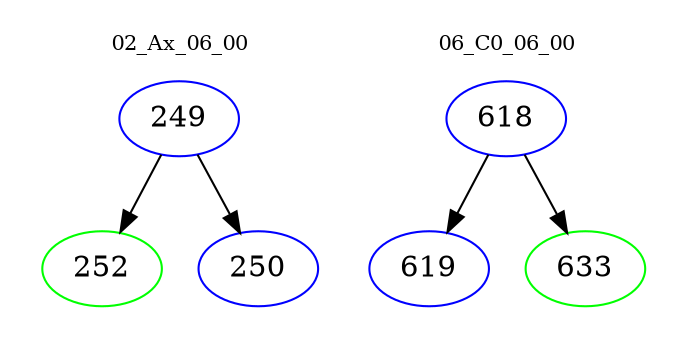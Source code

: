digraph{
subgraph cluster_0 {
color = white
label = "02_Ax_06_00";
fontsize=10;
T0_249 [label="249", color="blue"]
T0_249 -> T0_252 [color="black"]
T0_252 [label="252", color="green"]
T0_249 -> T0_250 [color="black"]
T0_250 [label="250", color="blue"]
}
subgraph cluster_1 {
color = white
label = "06_C0_06_00";
fontsize=10;
T1_618 [label="618", color="blue"]
T1_618 -> T1_619 [color="black"]
T1_619 [label="619", color="blue"]
T1_618 -> T1_633 [color="black"]
T1_633 [label="633", color="green"]
}
}
